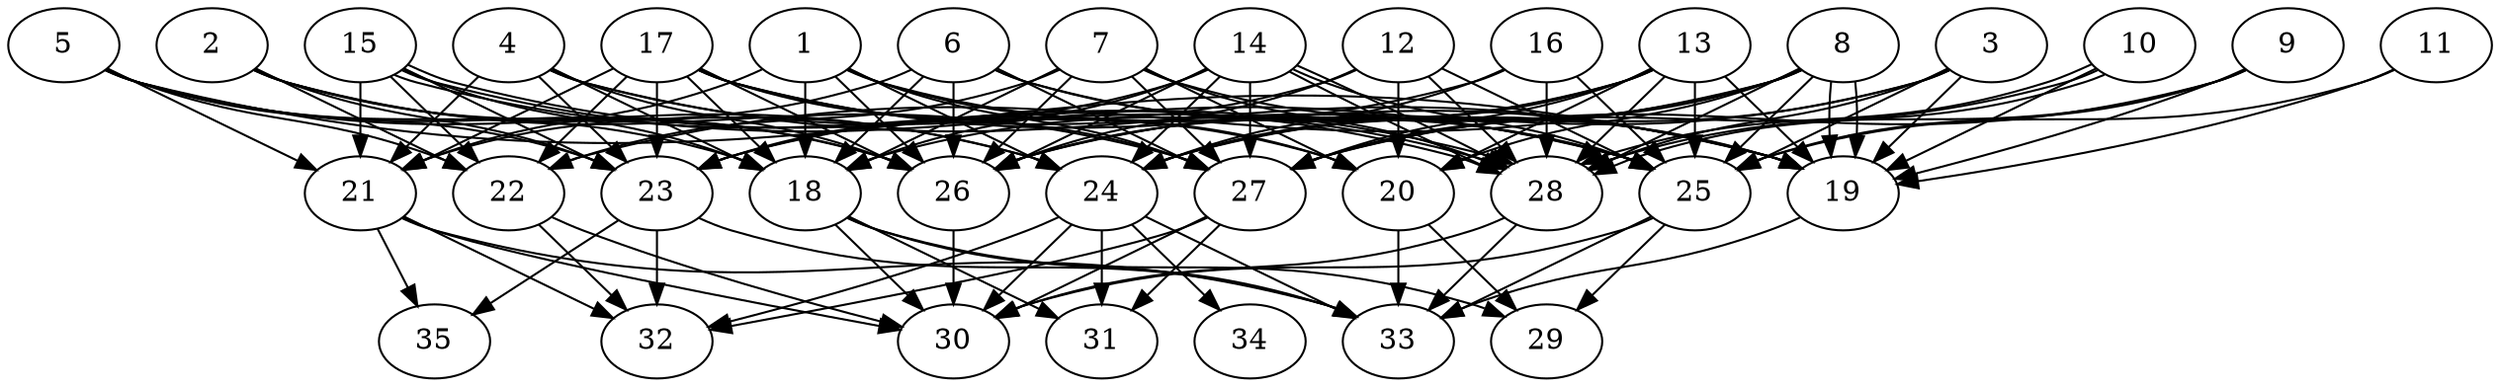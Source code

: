 // DAG automatically generated by daggen at Tue Aug  6 16:28:02 2019
// ./daggen --dot -n 35 --ccr 0.3 --fat 0.7 --regular 0.5 --density 0.8 --mindata 5242880 --maxdata 52428800 
digraph G {
  1 [size="39782400", alpha="0.13", expect_size="11934720"] 
  1 -> 18 [size ="11934720"]
  1 -> 20 [size ="11934720"]
  1 -> 21 [size ="11934720"]
  1 -> 24 [size ="11934720"]
  1 -> 25 [size ="11934720"]
  1 -> 26 [size ="11934720"]
  1 -> 27 [size ="11934720"]
  2 [size="148381013", alpha="0.01", expect_size="44514304"] 
  2 -> 22 [size ="44514304"]
  2 -> 23 [size ="44514304"]
  2 -> 24 [size ="44514304"]
  2 -> 26 [size ="44514304"]
  2 -> 27 [size ="44514304"]
  3 [size="154726400", alpha="0.07", expect_size="46417920"] 
  3 -> 19 [size ="46417920"]
  3 -> 24 [size ="46417920"]
  3 -> 25 [size ="46417920"]
  3 -> 26 [size ="46417920"]
  3 -> 28 [size ="46417920"]
  4 [size="95802027", alpha="0.15", expect_size="28740608"] 
  4 -> 18 [size ="28740608"]
  4 -> 19 [size ="28740608"]
  4 -> 21 [size ="28740608"]
  4 -> 23 [size ="28740608"]
  4 -> 26 [size ="28740608"]
  4 -> 28 [size ="28740608"]
  5 [size="75677013", alpha="0.04", expect_size="22703104"] 
  5 -> 18 [size ="22703104"]
  5 -> 19 [size ="22703104"]
  5 -> 21 [size ="22703104"]
  5 -> 22 [size ="22703104"]
  5 -> 23 [size ="22703104"]
  5 -> 24 [size ="22703104"]
  5 -> 26 [size ="22703104"]
  6 [size="147428693", alpha="0.02", expect_size="44228608"] 
  6 -> 18 [size ="44228608"]
  6 -> 19 [size ="44228608"]
  6 -> 21 [size ="44228608"]
  6 -> 25 [size ="44228608"]
  6 -> 26 [size ="44228608"]
  6 -> 27 [size ="44228608"]
  7 [size="81585493", alpha="0.13", expect_size="24475648"] 
  7 -> 18 [size ="24475648"]
  7 -> 19 [size ="24475648"]
  7 -> 20 [size ="24475648"]
  7 -> 22 [size ="24475648"]
  7 -> 26 [size ="24475648"]
  7 -> 27 [size ="24475648"]
  7 -> 28 [size ="24475648"]
  8 [size="125330773", alpha="0.02", expect_size="37599232"] 
  8 -> 19 [size ="37599232"]
  8 -> 19 [size ="37599232"]
  8 -> 20 [size ="37599232"]
  8 -> 22 [size ="37599232"]
  8 -> 24 [size ="37599232"]
  8 -> 25 [size ="37599232"]
  8 -> 26 [size ="37599232"]
  8 -> 27 [size ="37599232"]
  8 -> 28 [size ="37599232"]
  9 [size="110168747", alpha="0.05", expect_size="33050624"] 
  9 -> 19 [size ="33050624"]
  9 -> 25 [size ="33050624"]
  9 -> 27 [size ="33050624"]
  9 -> 28 [size ="33050624"]
  10 [size="102782293", alpha="0.15", expect_size="30834688"] 
  10 -> 19 [size ="30834688"]
  10 -> 27 [size ="30834688"]
  10 -> 28 [size ="30834688"]
  10 -> 28 [size ="30834688"]
  11 [size="62040747", alpha="0.10", expect_size="18612224"] 
  11 -> 19 [size ="18612224"]
  11 -> 25 [size ="18612224"]
  12 [size="165474987", alpha="0.00", expect_size="49642496"] 
  12 -> 20 [size ="49642496"]
  12 -> 23 [size ="49642496"]
  12 -> 25 [size ="49642496"]
  12 -> 26 [size ="49642496"]
  12 -> 28 [size ="49642496"]
  13 [size="18295467", alpha="0.06", expect_size="5488640"] 
  13 -> 18 [size ="5488640"]
  13 -> 19 [size ="5488640"]
  13 -> 20 [size ="5488640"]
  13 -> 24 [size ="5488640"]
  13 -> 25 [size ="5488640"]
  13 -> 26 [size ="5488640"]
  13 -> 27 [size ="5488640"]
  13 -> 28 [size ="5488640"]
  14 [size="77240320", alpha="0.16", expect_size="23172096"] 
  14 -> 18 [size ="23172096"]
  14 -> 23 [size ="23172096"]
  14 -> 24 [size ="23172096"]
  14 -> 25 [size ="23172096"]
  14 -> 26 [size ="23172096"]
  14 -> 27 [size ="23172096"]
  14 -> 28 [size ="23172096"]
  14 -> 28 [size ="23172096"]
  15 [size="34986667", alpha="0.03", expect_size="10496000"] 
  15 -> 18 [size ="10496000"]
  15 -> 21 [size ="10496000"]
  15 -> 22 [size ="10496000"]
  15 -> 23 [size ="10496000"]
  15 -> 25 [size ="10496000"]
  15 -> 28 [size ="10496000"]
  15 -> 28 [size ="10496000"]
  16 [size="64662187", alpha="0.16", expect_size="19398656"] 
  16 -> 23 [size ="19398656"]
  16 -> 24 [size ="19398656"]
  16 -> 25 [size ="19398656"]
  16 -> 28 [size ="19398656"]
  17 [size="82954240", alpha="0.15", expect_size="24886272"] 
  17 -> 18 [size ="24886272"]
  17 -> 19 [size ="24886272"]
  17 -> 20 [size ="24886272"]
  17 -> 21 [size ="24886272"]
  17 -> 22 [size ="24886272"]
  17 -> 23 [size ="24886272"]
  17 -> 25 [size ="24886272"]
  17 -> 26 [size ="24886272"]
  17 -> 27 [size ="24886272"]
  18 [size="30904320", alpha="0.07", expect_size="9271296"] 
  18 -> 29 [size ="9271296"]
  18 -> 30 [size ="9271296"]
  18 -> 31 [size ="9271296"]
  18 -> 33 [size ="9271296"]
  19 [size="50353493", alpha="0.05", expect_size="15106048"] 
  19 -> 33 [size ="15106048"]
  20 [size="93003093", alpha="0.03", expect_size="27900928"] 
  20 -> 29 [size ="27900928"]
  20 -> 33 [size ="27900928"]
  21 [size="54947840", alpha="0.04", expect_size="16484352"] 
  21 -> 30 [size ="16484352"]
  21 -> 32 [size ="16484352"]
  21 -> 33 [size ="16484352"]
  21 -> 35 [size ="16484352"]
  22 [size="136045227", alpha="0.01", expect_size="40813568"] 
  22 -> 30 [size ="40813568"]
  22 -> 32 [size ="40813568"]
  23 [size="136314880", alpha="0.15", expect_size="40894464"] 
  23 -> 32 [size ="40894464"]
  23 -> 33 [size ="40894464"]
  23 -> 35 [size ="40894464"]
  24 [size="29166933", alpha="0.20", expect_size="8750080"] 
  24 -> 30 [size ="8750080"]
  24 -> 31 [size ="8750080"]
  24 -> 32 [size ="8750080"]
  24 -> 33 [size ="8750080"]
  24 -> 34 [size ="8750080"]
  25 [size="155217920", alpha="0.12", expect_size="46565376"] 
  25 -> 29 [size ="46565376"]
  25 -> 30 [size ="46565376"]
  25 -> 33 [size ="46565376"]
  26 [size="22261760", alpha="0.00", expect_size="6678528"] 
  26 -> 30 [size ="6678528"]
  27 [size="148695040", alpha="0.17", expect_size="44608512"] 
  27 -> 30 [size ="44608512"]
  27 -> 31 [size ="44608512"]
  27 -> 32 [size ="44608512"]
  28 [size="112544427", alpha="0.07", expect_size="33763328"] 
  28 -> 30 [size ="33763328"]
  28 -> 33 [size ="33763328"]
  29 [size="170687147", alpha="0.10", expect_size="51206144"] 
  30 [size="55053653", alpha="0.03", expect_size="16516096"] 
  31 [size="78598827", alpha="0.01", expect_size="23579648"] 
  32 [size="106345813", alpha="0.19", expect_size="31903744"] 
  33 [size="111912960", alpha="0.16", expect_size="33573888"] 
  34 [size="75267413", alpha="0.02", expect_size="22580224"] 
  35 [size="74738347", alpha="0.09", expect_size="22421504"] 
}
